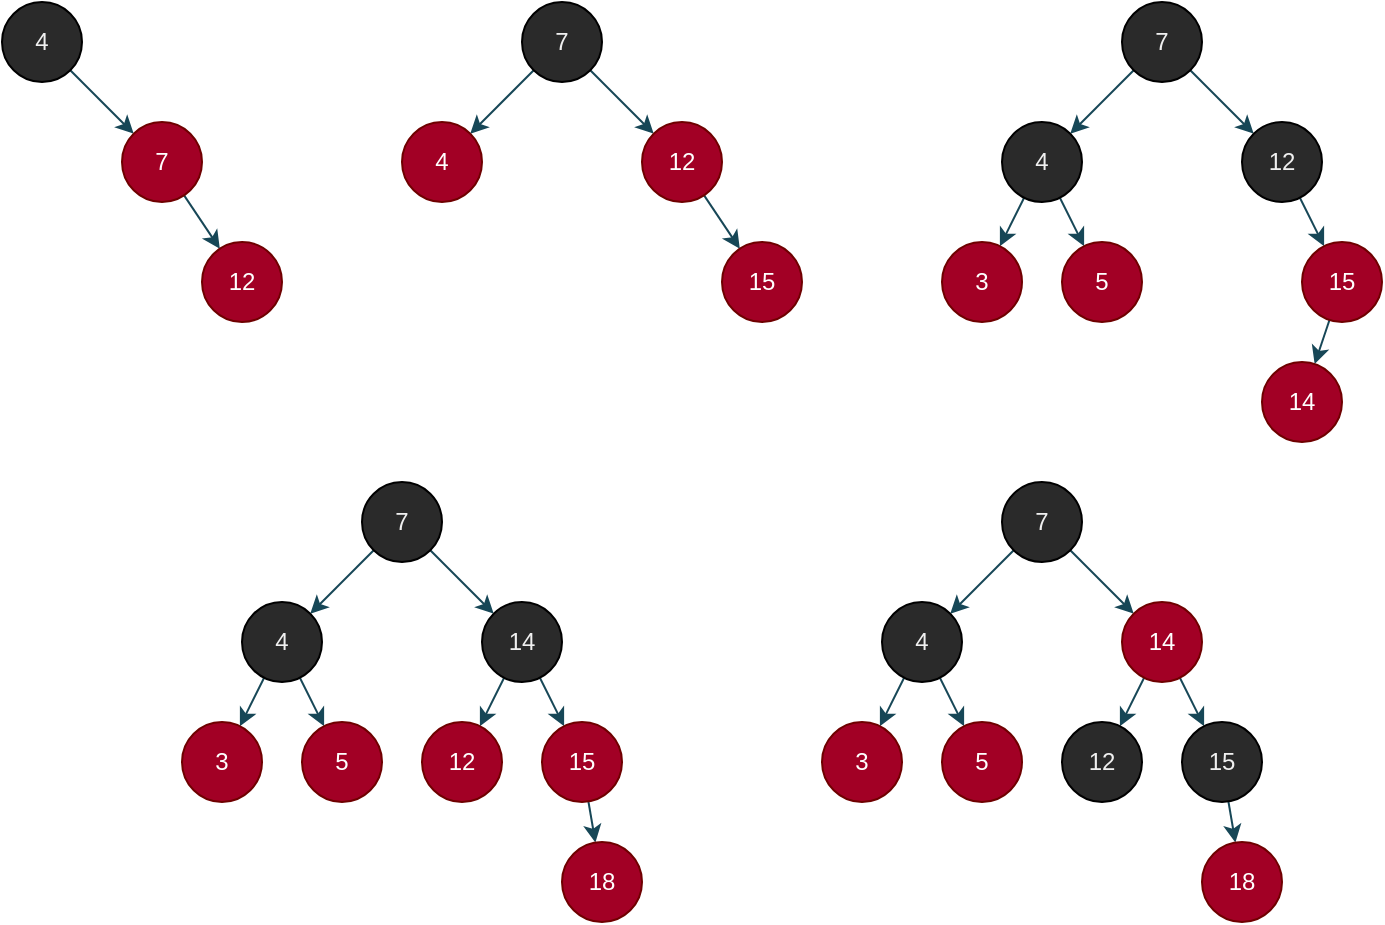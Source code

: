 <mxfile>
    <diagram id="ASJBV5SKuHNxTsLr4O2b" name="Página-1">
        <mxGraphModel dx="991" dy="790" grid="1" gridSize="10" guides="1" tooltips="1" connect="1" arrows="1" fold="1" page="1" pageScale="1" pageWidth="827" pageHeight="1169" background="#ffffff" math="0" shadow="0">
            <root>
                <mxCell id="0"/>
                <mxCell id="1" parent="0"/>
                <mxCell id="4" value="" style="edgeStyle=none;html=1;strokeColor=#174757;" edge="1" parent="1" source="2" target="3">
                    <mxGeometry relative="1" as="geometry"/>
                </mxCell>
                <mxCell id="2" value="4" style="ellipse;whiteSpace=wrap;html=1;aspect=fixed;fontColor=#F0F0F0;fillColor=#2A2A2A;" vertex="1" parent="1">
                    <mxGeometry x="40" y="120" width="40" height="40" as="geometry"/>
                </mxCell>
                <mxCell id="6" value="" style="edgeStyle=none;html=1;strokeColor=#174757;" edge="1" parent="1" source="3" target="5">
                    <mxGeometry relative="1" as="geometry"/>
                </mxCell>
                <mxCell id="3" value="7" style="ellipse;whiteSpace=wrap;html=1;aspect=fixed;fillColor=#a20025;fontColor=#ffffff;strokeColor=#6F0000;" vertex="1" parent="1">
                    <mxGeometry x="100" y="180" width="40" height="40" as="geometry"/>
                </mxCell>
                <mxCell id="5" value="12" style="ellipse;whiteSpace=wrap;html=1;aspect=fixed;fillColor=#a20025;fontColor=#ffffff;strokeColor=#6F0000;" vertex="1" parent="1">
                    <mxGeometry x="140" y="240" width="40" height="40" as="geometry"/>
                </mxCell>
                <mxCell id="9" value="" style="edgeStyle=none;html=1;strokeColor=#174757;" edge="1" parent="1" source="10" target="11">
                    <mxGeometry relative="1" as="geometry"/>
                </mxCell>
                <mxCell id="13" value="" style="edgeStyle=none;html=1;strokeColor=#174757;" edge="1" parent="1" source="10" target="12">
                    <mxGeometry relative="1" as="geometry"/>
                </mxCell>
                <mxCell id="10" value="7" style="ellipse;whiteSpace=wrap;html=1;aspect=fixed;fontColor=#F0F0F0;fillColor=#2A2A2A;" vertex="1" parent="1">
                    <mxGeometry x="300" y="120" width="40" height="40" as="geometry"/>
                </mxCell>
                <mxCell id="15" value="" style="edgeStyle=none;html=1;strokeColor=#174757;" edge="1" parent="1" source="11" target="14">
                    <mxGeometry relative="1" as="geometry"/>
                </mxCell>
                <mxCell id="11" value="12" style="ellipse;whiteSpace=wrap;html=1;aspect=fixed;fillColor=#a20025;fontColor=#ffffff;strokeColor=#6F0000;" vertex="1" parent="1">
                    <mxGeometry x="360" y="180" width="40" height="40" as="geometry"/>
                </mxCell>
                <mxCell id="12" value="4" style="ellipse;whiteSpace=wrap;html=1;aspect=fixed;fillColor=#a20025;fontColor=#ffffff;strokeColor=#6F0000;" vertex="1" parent="1">
                    <mxGeometry x="240" y="180" width="40" height="40" as="geometry"/>
                </mxCell>
                <mxCell id="14" value="15" style="ellipse;whiteSpace=wrap;html=1;aspect=fixed;fillColor=#a20025;fontColor=#ffffff;strokeColor=#6F0000;" vertex="1" parent="1">
                    <mxGeometry x="400" y="240" width="40" height="40" as="geometry"/>
                </mxCell>
                <mxCell id="16" value="" style="edgeStyle=none;html=1;strokeColor=#174757;" edge="1" parent="1" source="18" target="20">
                    <mxGeometry relative="1" as="geometry"/>
                </mxCell>
                <mxCell id="17" value="" style="edgeStyle=none;html=1;strokeColor=#174757;" edge="1" parent="1" source="18" target="21">
                    <mxGeometry relative="1" as="geometry"/>
                </mxCell>
                <mxCell id="18" value="7" style="ellipse;whiteSpace=wrap;html=1;aspect=fixed;fontColor=#F0F0F0;fillColor=#2A2A2A;" vertex="1" parent="1">
                    <mxGeometry x="600" y="120" width="40" height="40" as="geometry"/>
                </mxCell>
                <mxCell id="19" value="" style="edgeStyle=none;html=1;strokeColor=#174757;" edge="1" parent="1" source="20" target="22">
                    <mxGeometry relative="1" as="geometry"/>
                </mxCell>
                <mxCell id="20" value="12" style="ellipse;whiteSpace=wrap;html=1;aspect=fixed;fontColor=#F0F0F0;fillColor=#2A2A2A;" vertex="1" parent="1">
                    <mxGeometry x="660" y="180" width="40" height="40" as="geometry"/>
                </mxCell>
                <mxCell id="24" value="" style="edgeStyle=none;html=1;strokeColor=#174757;" edge="1" parent="1" source="21" target="23">
                    <mxGeometry relative="1" as="geometry"/>
                </mxCell>
                <mxCell id="26" value="" style="edgeStyle=none;html=1;strokeColor=#174757;" edge="1" parent="1" source="21" target="25">
                    <mxGeometry relative="1" as="geometry"/>
                </mxCell>
                <mxCell id="21" value="4" style="ellipse;whiteSpace=wrap;html=1;aspect=fixed;fontColor=#F0F0F0;fillColor=#2A2A2A;" vertex="1" parent="1">
                    <mxGeometry x="540" y="180" width="40" height="40" as="geometry"/>
                </mxCell>
                <mxCell id="45" value="" style="edgeStyle=none;html=1;strokeColor=#174757;" edge="1" parent="1" source="22" target="44">
                    <mxGeometry relative="1" as="geometry"/>
                </mxCell>
                <mxCell id="22" value="15" style="ellipse;whiteSpace=wrap;html=1;aspect=fixed;fillColor=#a20025;fontColor=#ffffff;strokeColor=#6F0000;" vertex="1" parent="1">
                    <mxGeometry x="690" y="240" width="40" height="40" as="geometry"/>
                </mxCell>
                <mxCell id="23" value="3" style="ellipse;whiteSpace=wrap;html=1;aspect=fixed;fillColor=#a20025;fontColor=#ffffff;strokeColor=#6F0000;" vertex="1" parent="1">
                    <mxGeometry x="510" y="240" width="40" height="40" as="geometry"/>
                </mxCell>
                <mxCell id="25" value="5" style="ellipse;whiteSpace=wrap;html=1;aspect=fixed;fillColor=#a20025;fontColor=#ffffff;strokeColor=#6F0000;" vertex="1" parent="1">
                    <mxGeometry x="570" y="240" width="40" height="40" as="geometry"/>
                </mxCell>
                <mxCell id="29" value="" style="edgeStyle=none;html=1;strokeColor=#174757;" edge="1" parent="1" source="31" target="34">
                    <mxGeometry relative="1" as="geometry"/>
                </mxCell>
                <mxCell id="30" value="" style="edgeStyle=none;html=1;strokeColor=#174757;" edge="1" parent="1" source="31" target="37">
                    <mxGeometry relative="1" as="geometry"/>
                </mxCell>
                <mxCell id="31" value="7" style="ellipse;whiteSpace=wrap;html=1;aspect=fixed;fontColor=#F0F0F0;fillColor=#2A2A2A;" vertex="1" parent="1">
                    <mxGeometry x="220" y="360" width="40" height="40" as="geometry"/>
                </mxCell>
                <mxCell id="32" value="" style="edgeStyle=none;html=1;strokeColor=#174757;" edge="1" parent="1" source="34" target="38">
                    <mxGeometry relative="1" as="geometry"/>
                </mxCell>
                <mxCell id="33" value="" style="edgeStyle=none;html=1;strokeColor=#174757;" edge="1" parent="1" source="34" target="41">
                    <mxGeometry relative="1" as="geometry"/>
                </mxCell>
                <mxCell id="34" value="14" style="ellipse;whiteSpace=wrap;html=1;aspect=fixed;fontColor=#F0F0F0;fillColor=#2A2A2A;" vertex="1" parent="1">
                    <mxGeometry x="280" y="420" width="40" height="40" as="geometry"/>
                </mxCell>
                <mxCell id="35" value="" style="edgeStyle=none;html=1;strokeColor=#174757;" edge="1" parent="1" source="37" target="39">
                    <mxGeometry relative="1" as="geometry"/>
                </mxCell>
                <mxCell id="36" value="" style="edgeStyle=none;html=1;strokeColor=#174757;" edge="1" parent="1" source="37" target="40">
                    <mxGeometry relative="1" as="geometry"/>
                </mxCell>
                <mxCell id="37" value="4" style="ellipse;whiteSpace=wrap;html=1;aspect=fixed;fontColor=#F0F0F0;fillColor=#2A2A2A;" vertex="1" parent="1">
                    <mxGeometry x="160" y="420" width="40" height="40" as="geometry"/>
                </mxCell>
                <mxCell id="43" value="" style="edgeStyle=none;html=1;strokeColor=#174757;" edge="1" parent="1" source="38" target="42">
                    <mxGeometry relative="1" as="geometry"/>
                </mxCell>
                <mxCell id="38" value="15" style="ellipse;whiteSpace=wrap;html=1;aspect=fixed;fillColor=#a20025;fontColor=#ffffff;strokeColor=#6F0000;" vertex="1" parent="1">
                    <mxGeometry x="310" y="480" width="40" height="40" as="geometry"/>
                </mxCell>
                <mxCell id="39" value="3" style="ellipse;whiteSpace=wrap;html=1;aspect=fixed;fillColor=#a20025;fontColor=#ffffff;strokeColor=#6F0000;" vertex="1" parent="1">
                    <mxGeometry x="130" y="480" width="40" height="40" as="geometry"/>
                </mxCell>
                <mxCell id="40" value="5" style="ellipse;whiteSpace=wrap;html=1;aspect=fixed;fillColor=#a20025;fontColor=#ffffff;strokeColor=#6F0000;" vertex="1" parent="1">
                    <mxGeometry x="190" y="480" width="40" height="40" as="geometry"/>
                </mxCell>
                <mxCell id="41" value="12" style="ellipse;whiteSpace=wrap;html=1;aspect=fixed;fillColor=#a20025;fontColor=#ffffff;strokeColor=#6F0000;" vertex="1" parent="1">
                    <mxGeometry x="250" y="480" width="40" height="40" as="geometry"/>
                </mxCell>
                <mxCell id="42" value="18" style="ellipse;whiteSpace=wrap;html=1;aspect=fixed;fillColor=#a20025;fontColor=#ffffff;strokeColor=#6F0000;" vertex="1" parent="1">
                    <mxGeometry x="320" y="540" width="40" height="40" as="geometry"/>
                </mxCell>
                <mxCell id="44" value="14" style="ellipse;whiteSpace=wrap;html=1;aspect=fixed;fillColor=#a20025;fontColor=#ffffff;strokeColor=#6F0000;" vertex="1" parent="1">
                    <mxGeometry x="670" y="300" width="40" height="40" as="geometry"/>
                </mxCell>
                <mxCell id="46" value="" style="edgeStyle=none;html=1;strokeColor=#174757;" edge="1" parent="1" source="48" target="51">
                    <mxGeometry relative="1" as="geometry"/>
                </mxCell>
                <mxCell id="47" value="" style="edgeStyle=none;html=1;strokeColor=#174757;" edge="1" parent="1" source="48" target="54">
                    <mxGeometry relative="1" as="geometry"/>
                </mxCell>
                <mxCell id="48" value="7" style="ellipse;whiteSpace=wrap;html=1;aspect=fixed;fontColor=#F0F0F0;fillColor=#2A2A2A;" vertex="1" parent="1">
                    <mxGeometry x="540" y="360" width="40" height="40" as="geometry"/>
                </mxCell>
                <mxCell id="49" value="" style="edgeStyle=none;html=1;strokeColor=#174757;" edge="1" parent="1" source="51" target="56">
                    <mxGeometry relative="1" as="geometry"/>
                </mxCell>
                <mxCell id="50" value="" style="edgeStyle=none;html=1;strokeColor=#174757;" edge="1" parent="1" source="51" target="59">
                    <mxGeometry relative="1" as="geometry"/>
                </mxCell>
                <mxCell id="51" value="14" style="ellipse;whiteSpace=wrap;html=1;aspect=fixed;fillColor=#a20025;fontColor=#ffffff;strokeColor=#6F0000;" vertex="1" parent="1">
                    <mxGeometry x="600" y="420" width="40" height="40" as="geometry"/>
                </mxCell>
                <mxCell id="52" value="" style="edgeStyle=none;html=1;strokeColor=#174757;" edge="1" parent="1" source="54" target="57">
                    <mxGeometry relative="1" as="geometry"/>
                </mxCell>
                <mxCell id="53" value="" style="edgeStyle=none;html=1;strokeColor=#174757;" edge="1" parent="1" source="54" target="58">
                    <mxGeometry relative="1" as="geometry"/>
                </mxCell>
                <mxCell id="54" value="4" style="ellipse;whiteSpace=wrap;html=1;aspect=fixed;fontColor=#F0F0F0;fillColor=#2A2A2A;" vertex="1" parent="1">
                    <mxGeometry x="480" y="420" width="40" height="40" as="geometry"/>
                </mxCell>
                <mxCell id="55" value="" style="edgeStyle=none;html=1;strokeColor=#174757;" edge="1" parent="1" source="56" target="60">
                    <mxGeometry relative="1" as="geometry"/>
                </mxCell>
                <mxCell id="56" value="15" style="ellipse;whiteSpace=wrap;html=1;aspect=fixed;fontColor=#F0F0F0;fillColor=#2A2A2A;" vertex="1" parent="1">
                    <mxGeometry x="630" y="480" width="40" height="40" as="geometry"/>
                </mxCell>
                <mxCell id="57" value="3" style="ellipse;whiteSpace=wrap;html=1;aspect=fixed;fillColor=#a20025;fontColor=#ffffff;strokeColor=#6F0000;" vertex="1" parent="1">
                    <mxGeometry x="450" y="480" width="40" height="40" as="geometry"/>
                </mxCell>
                <mxCell id="58" value="5" style="ellipse;whiteSpace=wrap;html=1;aspect=fixed;fillColor=#a20025;fontColor=#ffffff;strokeColor=#6F0000;" vertex="1" parent="1">
                    <mxGeometry x="510" y="480" width="40" height="40" as="geometry"/>
                </mxCell>
                <mxCell id="59" value="12" style="ellipse;whiteSpace=wrap;html=1;aspect=fixed;fontColor=#F0F0F0;fillColor=#2A2A2A;" vertex="1" parent="1">
                    <mxGeometry x="570" y="480" width="40" height="40" as="geometry"/>
                </mxCell>
                <mxCell id="60" value="18" style="ellipse;whiteSpace=wrap;html=1;aspect=fixed;fillColor=#a20025;fontColor=#ffffff;strokeColor=#6F0000;" vertex="1" parent="1">
                    <mxGeometry x="640" y="540" width="40" height="40" as="geometry"/>
                </mxCell>
            </root>
        </mxGraphModel>
    </diagram>
</mxfile>